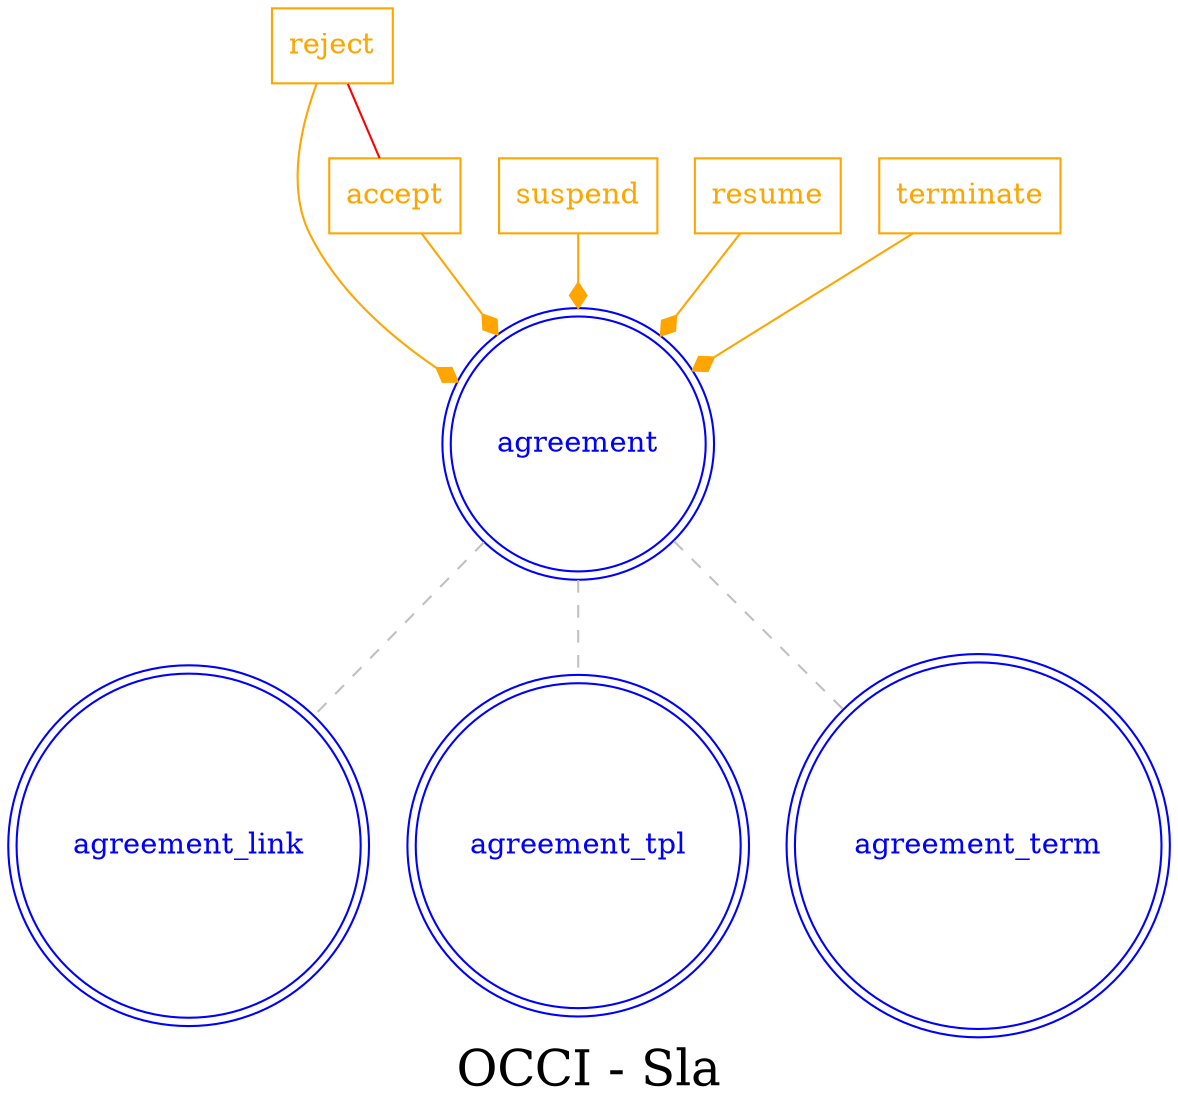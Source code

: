 digraph LexiconGraph {
graph[label="OCCI - Sla", fontsize=24]
splines=true
"agreement" [color=blue, fontcolor=blue, shape=doublecircle]
"agreement_link" [color=blue, fontcolor=blue, shape=doublecircle]
"agreement_tpl" [color=blue, fontcolor=blue, shape=doublecircle]
"agreement_term" [color=blue, fontcolor=blue, shape=doublecircle]
"accept" [color=orange, fontcolor=orange, shape=box]
"accept" -> "agreement" [color=orange, fontcolor=orange, arrowhead=diamond, arrowtail=none]
"reject" -> "accept" [color=red, fontcolor=red, arrowhead=none, arrowtail=none]
"reject" [color=orange, fontcolor=orange, shape=box]
"reject" -> "agreement" [color=orange, fontcolor=orange, arrowhead=diamond, arrowtail=none]
"suspend" [color=orange, fontcolor=orange, shape=box]
"suspend" -> "agreement" [color=orange, fontcolor=orange, arrowhead=diamond, arrowtail=none]
"resume" [color=orange, fontcolor=orange, shape=box]
"resume" -> "agreement" [color=orange, fontcolor=orange, arrowhead=diamond, arrowtail=none]
"terminate" [color=orange, fontcolor=orange, shape=box]
"terminate" -> "agreement" [color=orange, fontcolor=orange, arrowhead=diamond, arrowtail=none]
"agreement" -> "agreement_link" [color=grey, fontcolor=grey, arrowhead=none, arrowtail=none, style=dashed]
"agreement" -> "agreement_tpl" [color=grey, fontcolor=grey, arrowhead=none, arrowtail=none, style=dashed]
"agreement" -> "agreement_term" [color=grey, fontcolor=grey, arrowhead=none, arrowtail=none, style=dashed]
}
